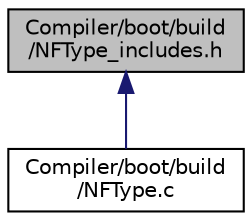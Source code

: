 digraph "Compiler/boot/build/NFType_includes.h"
{
  edge [fontname="Helvetica",fontsize="10",labelfontname="Helvetica",labelfontsize="10"];
  node [fontname="Helvetica",fontsize="10",shape=record];
  Node15 [label="Compiler/boot/build\l/NFType_includes.h",height=0.2,width=0.4,color="black", fillcolor="grey75", style="filled", fontcolor="black"];
  Node15 -> Node16 [dir="back",color="midnightblue",fontsize="10",style="solid",fontname="Helvetica"];
  Node16 [label="Compiler/boot/build\l/NFType.c",height=0.2,width=0.4,color="black", fillcolor="white", style="filled",URL="$d4/dc3/_n_f_type_8c.html"];
}
